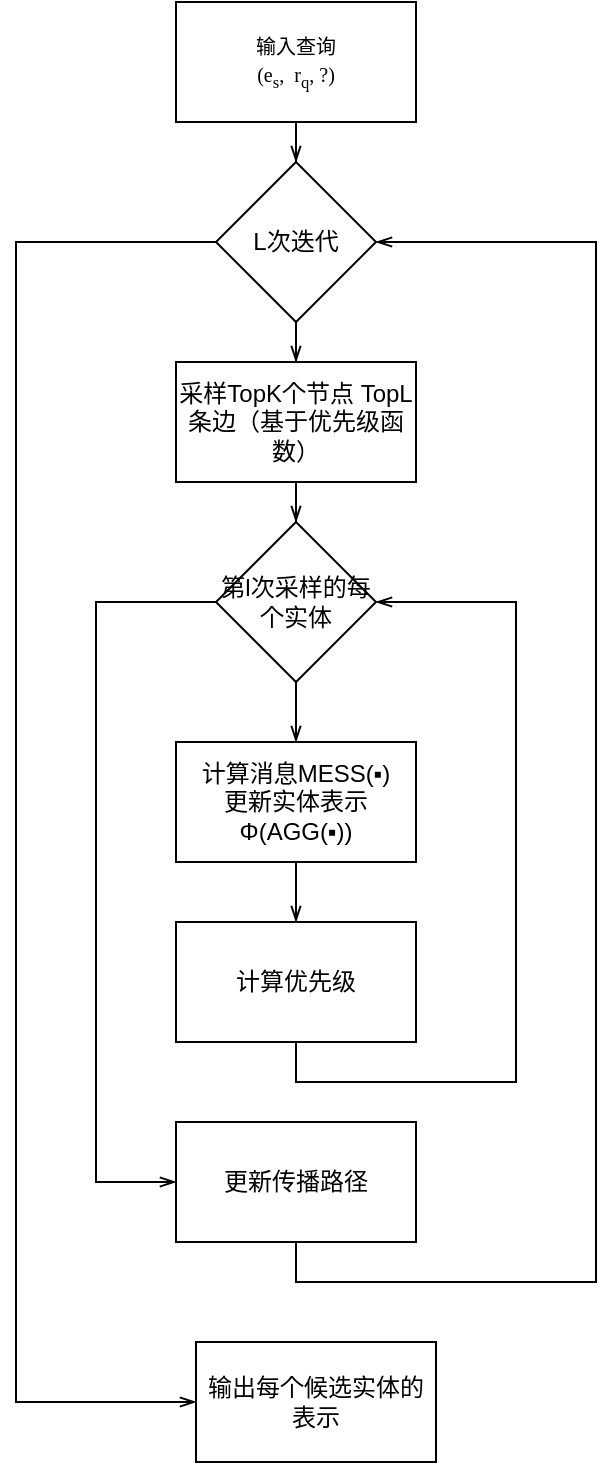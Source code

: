 <mxfile version="24.4.4" type="github">
  <diagram name="第 1 页" id="x_fu7FgInf9ywydpPFhU">
    <mxGraphModel dx="769" dy="584" grid="1" gridSize="10" guides="1" tooltips="1" connect="1" arrows="1" fold="1" page="1" pageScale="1" pageWidth="827" pageHeight="1169" math="1" shadow="0">
      <root>
        <mxCell id="0" />
        <mxCell id="1" parent="0" />
        <mxCell id="GDzIt_1PXqLzb1hn-czc-49" style="edgeStyle=orthogonalEdgeStyle;rounded=0;orthogonalLoop=1;jettySize=auto;html=1;entryX=0.5;entryY=0;entryDx=0;entryDy=0;endArrow=openThin;endFill=0;" parent="1" source="GDzIt_1PXqLzb1hn-czc-30" target="GDzIt_1PXqLzb1hn-czc-32" edge="1">
          <mxGeometry relative="1" as="geometry" />
        </mxCell>
        <mxCell id="GDzIt_1PXqLzb1hn-czc-30" value="&lt;font style=&quot;font-size: 10px;&quot;&gt;输入查询&lt;/font&gt;&lt;div&gt;&lt;font style=&quot;font-size: 10px;&quot;&gt;&lt;span style=&quot;font-family: &amp;quot;Cambria Math&amp;quot;;&quot;&gt;(&lt;/span&gt;&lt;span style=&quot;font-family: &amp;quot;Cambria Math&amp;quot;;&quot;&gt;e&lt;sub&gt;s&lt;/sub&gt;,&amp;nbsp; r&lt;sub&gt;q&lt;/sub&gt;,&amp;nbsp;?)&lt;/span&gt;&lt;/font&gt;&lt;/div&gt;" style="rounded=0;whiteSpace=wrap;html=1;" parent="1" vertex="1">
          <mxGeometry x="600" width="120" height="60" as="geometry" />
        </mxCell>
        <mxCell id="GDzIt_1PXqLzb1hn-czc-46" style="edgeStyle=orthogonalEdgeStyle;rounded=0;orthogonalLoop=1;jettySize=auto;html=1;entryX=0.5;entryY=0;entryDx=0;entryDy=0;endArrow=openThin;endFill=0;" parent="1" source="GDzIt_1PXqLzb1hn-czc-32" target="GDzIt_1PXqLzb1hn-czc-33" edge="1">
          <mxGeometry relative="1" as="geometry" />
        </mxCell>
        <mxCell id="GDzIt_1PXqLzb1hn-czc-47" style="edgeStyle=orthogonalEdgeStyle;rounded=0;orthogonalLoop=1;jettySize=auto;html=1;entryX=0;entryY=0.5;entryDx=0;entryDy=0;exitX=0;exitY=0.5;exitDx=0;exitDy=0;fillColor=#ffe6cc;strokeColor=#000000;endArrow=openThin;endFill=0;" parent="1" source="GDzIt_1PXqLzb1hn-czc-32" target="GDzIt_1PXqLzb1hn-czc-48" edge="1">
          <mxGeometry relative="1" as="geometry">
            <mxPoint x="470" y="910" as="targetPoint" />
            <mxPoint x="520" y="175.0" as="sourcePoint" />
            <Array as="points">
              <mxPoint x="520" y="120" />
              <mxPoint x="520" y="700" />
            </Array>
          </mxGeometry>
        </mxCell>
        <mxCell id="GDzIt_1PXqLzb1hn-czc-32" value="L次迭代" style="rhombus;whiteSpace=wrap;html=1;" parent="1" vertex="1">
          <mxGeometry x="620" y="80" width="80" height="80" as="geometry" />
        </mxCell>
        <mxCell id="GDzIt_1PXqLzb1hn-czc-44" style="edgeStyle=orthogonalEdgeStyle;rounded=0;orthogonalLoop=1;jettySize=auto;html=1;endArrow=openThin;endFill=0;" parent="1" source="GDzIt_1PXqLzb1hn-czc-33" target="GDzIt_1PXqLzb1hn-czc-34" edge="1">
          <mxGeometry relative="1" as="geometry" />
        </mxCell>
        <mxCell id="GDzIt_1PXqLzb1hn-czc-33" value="采样TopK个节点 TopL条边（基于优先级函数）" style="rounded=0;whiteSpace=wrap;html=1;" parent="1" vertex="1">
          <mxGeometry x="600" y="180" width="120" height="60" as="geometry" />
        </mxCell>
        <mxCell id="GDzIt_1PXqLzb1hn-czc-45" style="edgeStyle=orthogonalEdgeStyle;rounded=0;orthogonalLoop=1;jettySize=auto;html=1;entryX=0.5;entryY=0;entryDx=0;entryDy=0;endArrow=openThin;endFill=0;" parent="1" source="GDzIt_1PXqLzb1hn-czc-34" target="GDzIt_1PXqLzb1hn-czc-35" edge="1">
          <mxGeometry relative="1" as="geometry" />
        </mxCell>
        <mxCell id="GDzIt_1PXqLzb1hn-czc-34" value="第l次采样的每个实体" style="rhombus;whiteSpace=wrap;html=1;" parent="1" vertex="1">
          <mxGeometry x="620" y="260" width="80" height="80" as="geometry" />
        </mxCell>
        <mxCell id="GDzIt_1PXqLzb1hn-czc-40" style="edgeStyle=orthogonalEdgeStyle;rounded=0;orthogonalLoop=1;jettySize=auto;html=1;entryX=0;entryY=0.5;entryDx=0;entryDy=0;exitX=0;exitY=0.5;exitDx=0;exitDy=0;endArrow=openThin;endFill=0;" parent="1" source="GDzIt_1PXqLzb1hn-czc-34" target="GDzIt_1PXqLzb1hn-czc-39" edge="1">
          <mxGeometry relative="1" as="geometry">
            <mxPoint x="600" y="650" as="targetPoint" />
            <mxPoint x="610" y="250" as="sourcePoint" />
            <Array as="points">
              <mxPoint x="560" y="300" />
              <mxPoint x="560" y="590" />
            </Array>
          </mxGeometry>
        </mxCell>
        <mxCell id="GDzIt_1PXqLzb1hn-czc-41" style="edgeStyle=orthogonalEdgeStyle;rounded=0;orthogonalLoop=1;jettySize=auto;html=1;entryX=0.5;entryY=0;entryDx=0;entryDy=0;endArrow=openThin;endFill=0;" parent="1" source="GDzIt_1PXqLzb1hn-czc-35" edge="1">
          <mxGeometry relative="1" as="geometry">
            <mxPoint x="660" y="460" as="targetPoint" />
          </mxGeometry>
        </mxCell>
        <mxCell id="GDzIt_1PXqLzb1hn-czc-35" value="计算消息MESS(▪)&lt;div&gt;更新实体表示Φ(AGG(▪))&lt;br&gt;&lt;/div&gt;" style="rounded=0;whiteSpace=wrap;html=1;" parent="1" vertex="1">
          <mxGeometry x="600" y="370" width="120" height="60" as="geometry" />
        </mxCell>
        <mxCell id="GDzIt_1PXqLzb1hn-czc-38" style="edgeStyle=orthogonalEdgeStyle;rounded=0;orthogonalLoop=1;jettySize=auto;html=1;entryX=1;entryY=0.5;entryDx=0;entryDy=0;endArrow=openThin;endFill=0;" parent="1" source="GDzIt_1PXqLzb1hn-czc-37" target="GDzIt_1PXqLzb1hn-czc-34" edge="1">
          <mxGeometry relative="1" as="geometry">
            <Array as="points">
              <mxPoint x="660" y="540" />
              <mxPoint x="770" y="540" />
              <mxPoint x="770" y="300" />
            </Array>
          </mxGeometry>
        </mxCell>
        <mxCell id="GDzIt_1PXqLzb1hn-czc-37" value="计算优先级" style="rounded=0;whiteSpace=wrap;html=1;" parent="1" vertex="1">
          <mxGeometry x="600" y="460" width="120" height="60" as="geometry" />
        </mxCell>
        <mxCell id="GDzIt_1PXqLzb1hn-czc-50" style="edgeStyle=orthogonalEdgeStyle;rounded=0;orthogonalLoop=1;jettySize=auto;html=1;entryX=1;entryY=0.5;entryDx=0;entryDy=0;exitX=0.5;exitY=1;exitDx=0;exitDy=0;endArrow=openThin;endFill=0;" parent="1" source="GDzIt_1PXqLzb1hn-czc-39" target="GDzIt_1PXqLzb1hn-czc-32" edge="1">
          <mxGeometry relative="1" as="geometry">
            <mxPoint x="650" y="880" as="sourcePoint" />
            <mxPoint x="690" y="180.0" as="targetPoint" />
            <Array as="points">
              <mxPoint x="660" y="640" />
              <mxPoint x="810" y="640" />
              <mxPoint x="810" y="120" />
            </Array>
          </mxGeometry>
        </mxCell>
        <mxCell id="GDzIt_1PXqLzb1hn-czc-39" value="更新传播路径" style="rounded=0;whiteSpace=wrap;html=1;" parent="1" vertex="1">
          <mxGeometry x="600" y="560" width="120" height="60" as="geometry" />
        </mxCell>
        <mxCell id="GDzIt_1PXqLzb1hn-czc-48" value="输出每个候选实体的表示" style="rounded=0;whiteSpace=wrap;html=1;" parent="1" vertex="1">
          <mxGeometry x="610" y="670" width="120" height="60" as="geometry" />
        </mxCell>
      </root>
    </mxGraphModel>
  </diagram>
</mxfile>
